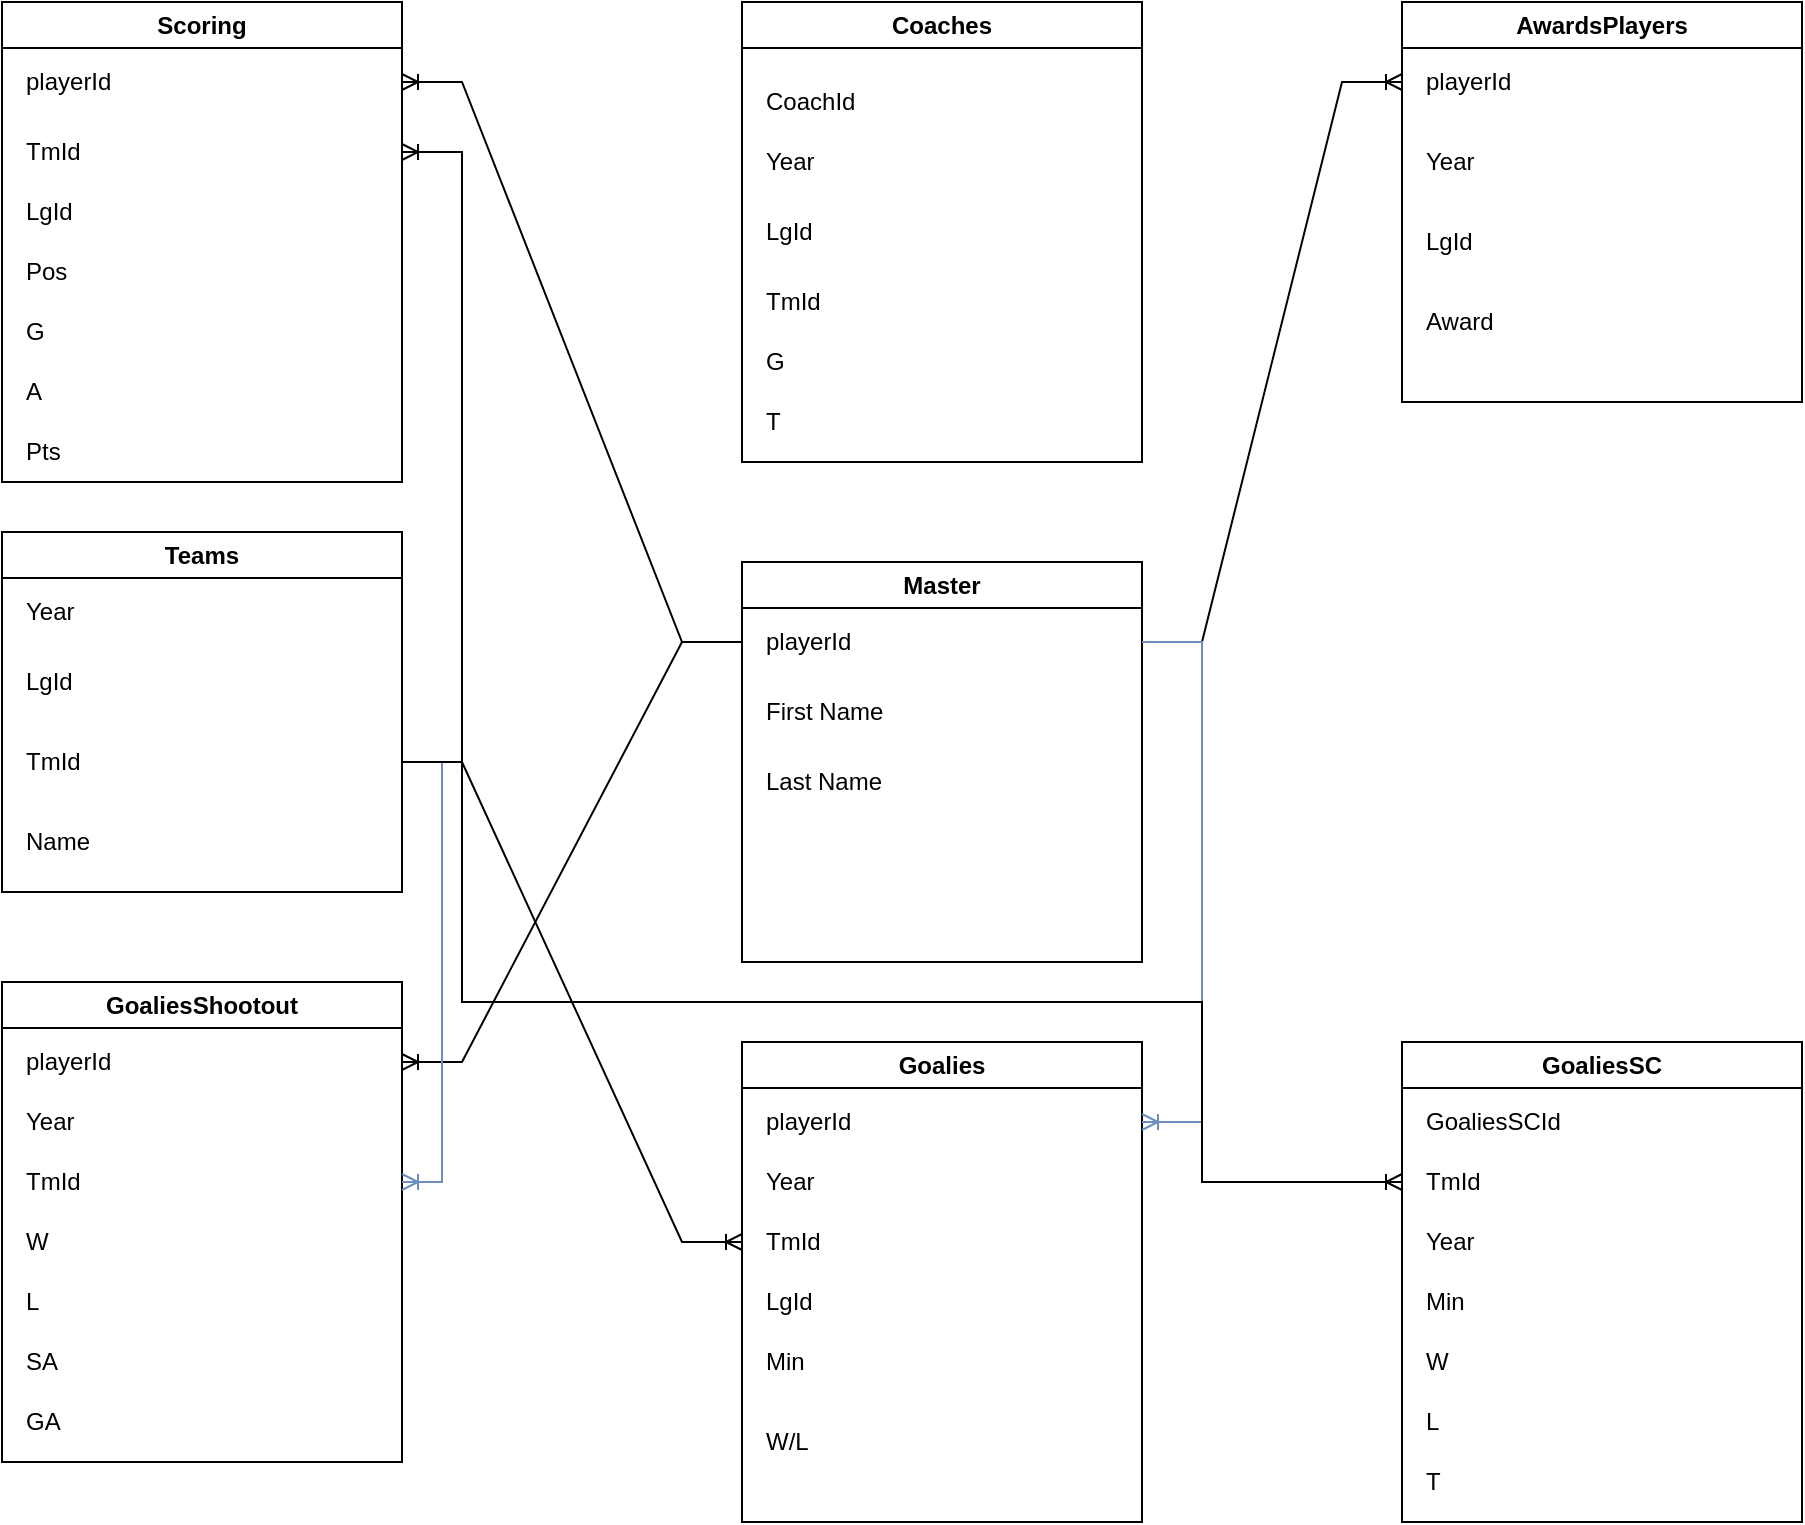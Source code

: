 <mxfile version="20.7.4" type="github">
  <diagram name="Page-1" id="9f46799a-70d6-7492-0946-bef42562c5a5">
    <mxGraphModel dx="1193" dy="659" grid="1" gridSize="10" guides="1" tooltips="1" connect="1" arrows="1" fold="1" page="1" pageScale="1" pageWidth="1100" pageHeight="850" background="none" math="0" shadow="0">
      <root>
        <mxCell id="0" />
        <mxCell id="1" parent="0" />
        <mxCell id="FBrM-DPrrFomyVaTWnfu-20" value="Scoring" style="swimlane;whiteSpace=wrap;html=1;" parent="1" vertex="1">
          <mxGeometry x="80" y="70" width="200" height="240" as="geometry" />
        </mxCell>
        <mxCell id="FBrM-DPrrFomyVaTWnfu-21" value="playerId" style="text;html=1;strokeColor=none;fillColor=none;align=left;verticalAlign=middle;whiteSpace=wrap;rounded=0;spacingLeft=10;" parent="FBrM-DPrrFomyVaTWnfu-20" vertex="1">
          <mxGeometry y="20" width="200" height="40" as="geometry" />
        </mxCell>
        <mxCell id="FBrM-DPrrFomyVaTWnfu-22" value="TmId" style="text;html=1;strokeColor=none;fillColor=none;align=left;verticalAlign=middle;whiteSpace=wrap;rounded=0;spacingLeft=10;" parent="FBrM-DPrrFomyVaTWnfu-20" vertex="1">
          <mxGeometry y="60" width="200" height="30" as="geometry" />
        </mxCell>
        <mxCell id="FBrM-DPrrFomyVaTWnfu-23" value="LgId" style="text;html=1;strokeColor=none;fillColor=none;align=left;verticalAlign=middle;whiteSpace=wrap;rounded=0;spacingLeft=10;" parent="FBrM-DPrrFomyVaTWnfu-20" vertex="1">
          <mxGeometry y="90" width="200" height="30" as="geometry" />
        </mxCell>
        <mxCell id="FBrM-DPrrFomyVaTWnfu-24" value="Pos&lt;span style=&quot;color: rgba(0, 0, 0, 0); font-family: monospace; font-size: 0px;&quot;&gt;%3CmxGraphModel%3E%3Croot%3E%3CmxCell%20id%3D%220%22%2F%3E%3CmxCell%20id%3D%221%22%20parent%3D%220%22%2F%3E%3CmxCell%20id%3D%222%22%20value%3D%22LgId%22%20style%3D%22text%3Bhtml%3D1%3BstrokeColor%3Dnone%3BfillColor%3Dnone%3Balign%3Dleft%3BverticalAlign%3Dmiddle%3BwhiteSpace%3Dwrap%3Brounded%3D0%3BspacingLeft%3D10%3B%22%20vertex%3D%221%22%20parent%3D%221%22%3E%3CmxGeometry%20x%3D%2280%22%20y%3D%22160%22%20width%3D%22200%22%20height%3D%2230%22%20as%3D%22geometry%22%2F%3E%3C%2FmxCell%3E%3C%2Froot%3E%3C%2FmxGraphModel%3E&lt;/span&gt;" style="text;html=1;strokeColor=none;fillColor=none;align=left;verticalAlign=middle;whiteSpace=wrap;rounded=0;spacingLeft=10;" parent="FBrM-DPrrFomyVaTWnfu-20" vertex="1">
          <mxGeometry y="120" width="200" height="30" as="geometry" />
        </mxCell>
        <mxCell id="FBrM-DPrrFomyVaTWnfu-25" value="G" style="text;html=1;strokeColor=none;fillColor=none;align=left;verticalAlign=middle;whiteSpace=wrap;rounded=0;spacingLeft=10;" parent="FBrM-DPrrFomyVaTWnfu-20" vertex="1">
          <mxGeometry y="150" width="200" height="30" as="geometry" />
        </mxCell>
        <mxCell id="FBrM-DPrrFomyVaTWnfu-26" value="A" style="text;html=1;strokeColor=none;fillColor=none;align=left;verticalAlign=middle;whiteSpace=wrap;rounded=0;spacingLeft=10;" parent="FBrM-DPrrFomyVaTWnfu-20" vertex="1">
          <mxGeometry y="180" width="200" height="30" as="geometry" />
        </mxCell>
        <mxCell id="FBrM-DPrrFomyVaTWnfu-27" value="Pts" style="text;html=1;strokeColor=none;fillColor=none;align=left;verticalAlign=middle;whiteSpace=wrap;rounded=0;spacingLeft=10;" parent="FBrM-DPrrFomyVaTWnfu-20" vertex="1">
          <mxGeometry y="210" width="200" height="30" as="geometry" />
        </mxCell>
        <mxCell id="FBrM-DPrrFomyVaTWnfu-28" value="" style="edgeStyle=entityRelationEdgeStyle;fontSize=12;html=1;endArrow=ERoneToMany;rounded=0;entryX=1;entryY=0.5;entryDx=0;entryDy=0;exitX=1;exitY=0.5;exitDx=0;exitDy=0;" parent="1" source="FBrM-DPrrFomyVaTWnfu-32" target="FBrM-DPrrFomyVaTWnfu-22" edge="1">
          <mxGeometry width="100" height="100" relative="1" as="geometry">
            <mxPoint x="280" y="480" as="sourcePoint" />
            <mxPoint x="100" y="340" as="targetPoint" />
          </mxGeometry>
        </mxCell>
        <mxCell id="FBrM-DPrrFomyVaTWnfu-29" value="Teams" style="swimlane;whiteSpace=wrap;html=1;" parent="1" vertex="1">
          <mxGeometry x="80" y="335" width="200" height="180" as="geometry">
            <mxRectangle x="80" y="370" width="80" height="30" as="alternateBounds" />
          </mxGeometry>
        </mxCell>
        <mxCell id="FBrM-DPrrFomyVaTWnfu-30" value="Year" style="text;html=1;strokeColor=none;fillColor=none;align=left;verticalAlign=middle;whiteSpace=wrap;rounded=0;spacingLeft=10;" parent="FBrM-DPrrFomyVaTWnfu-29" vertex="1">
          <mxGeometry y="20" width="200" height="40" as="geometry" />
        </mxCell>
        <mxCell id="FBrM-DPrrFomyVaTWnfu-31" value="LgId" style="text;html=1;strokeColor=none;fillColor=none;align=left;verticalAlign=middle;whiteSpace=wrap;rounded=0;spacingLeft=10;" parent="FBrM-DPrrFomyVaTWnfu-29" vertex="1">
          <mxGeometry y="55" width="200" height="40" as="geometry" />
        </mxCell>
        <mxCell id="FBrM-DPrrFomyVaTWnfu-32" value="TmId" style="text;html=1;strokeColor=none;fillColor=none;align=left;verticalAlign=middle;whiteSpace=wrap;rounded=0;spacingLeft=10;" parent="FBrM-DPrrFomyVaTWnfu-29" vertex="1">
          <mxGeometry y="95" width="200" height="40" as="geometry" />
        </mxCell>
        <mxCell id="FBrM-DPrrFomyVaTWnfu-33" value="Name" style="text;html=1;strokeColor=none;fillColor=none;align=left;verticalAlign=middle;whiteSpace=wrap;rounded=0;spacingLeft=10;" parent="FBrM-DPrrFomyVaTWnfu-29" vertex="1">
          <mxGeometry y="135" width="200" height="40" as="geometry" />
        </mxCell>
        <mxCell id="FBrM-DPrrFomyVaTWnfu-34" value="Master" style="swimlane;whiteSpace=wrap;html=1;" parent="1" vertex="1">
          <mxGeometry x="450" y="350" width="200" height="200" as="geometry" />
        </mxCell>
        <mxCell id="FBrM-DPrrFomyVaTWnfu-35" value="playerId" style="text;html=1;strokeColor=none;fillColor=none;align=left;verticalAlign=middle;whiteSpace=wrap;rounded=0;spacingLeft=10;" parent="FBrM-DPrrFomyVaTWnfu-34" vertex="1">
          <mxGeometry y="20" width="200" height="40" as="geometry" />
        </mxCell>
        <mxCell id="FBrM-DPrrFomyVaTWnfu-36" value="First Name" style="text;html=1;strokeColor=none;fillColor=none;align=left;verticalAlign=middle;whiteSpace=wrap;rounded=0;spacingLeft=10;" parent="FBrM-DPrrFomyVaTWnfu-34" vertex="1">
          <mxGeometry y="55" width="200" height="40" as="geometry" />
        </mxCell>
        <mxCell id="FBrM-DPrrFomyVaTWnfu-37" value="Last Name" style="text;html=1;strokeColor=none;fillColor=none;align=left;verticalAlign=middle;whiteSpace=wrap;rounded=0;spacingLeft=10;" parent="FBrM-DPrrFomyVaTWnfu-34" vertex="1">
          <mxGeometry y="90" width="200" height="40" as="geometry" />
        </mxCell>
        <mxCell id="FBrM-DPrrFomyVaTWnfu-38" value="" style="edgeStyle=entityRelationEdgeStyle;fontSize=12;html=1;endArrow=ERoneToMany;rounded=0;entryX=1;entryY=0.5;entryDx=0;entryDy=0;exitX=0;exitY=0.5;exitDx=0;exitDy=0;" parent="1" source="FBrM-DPrrFomyVaTWnfu-35" target="FBrM-DPrrFomyVaTWnfu-21" edge="1">
          <mxGeometry width="100" height="100" relative="1" as="geometry">
            <mxPoint x="370" y="120" as="sourcePoint" />
            <mxPoint x="410" y="-10" as="targetPoint" />
          </mxGeometry>
        </mxCell>
        <mxCell id="FBrM-DPrrFomyVaTWnfu-39" value="AwardsPlayers" style="swimlane;whiteSpace=wrap;html=1;" parent="1" vertex="1">
          <mxGeometry x="780" y="70" width="200" height="200" as="geometry" />
        </mxCell>
        <mxCell id="FBrM-DPrrFomyVaTWnfu-40" value="Year" style="text;html=1;strokeColor=none;fillColor=none;align=left;verticalAlign=middle;whiteSpace=wrap;rounded=0;spacingLeft=10;" parent="FBrM-DPrrFomyVaTWnfu-39" vertex="1">
          <mxGeometry y="60" width="200" height="40" as="geometry" />
        </mxCell>
        <mxCell id="FBrM-DPrrFomyVaTWnfu-41" value="LgId" style="text;html=1;strokeColor=none;fillColor=none;align=left;verticalAlign=middle;whiteSpace=wrap;rounded=0;spacingLeft=10;" parent="FBrM-DPrrFomyVaTWnfu-39" vertex="1">
          <mxGeometry y="100" width="200" height="40" as="geometry" />
        </mxCell>
        <mxCell id="FBrM-DPrrFomyVaTWnfu-42" value="Award" style="text;html=1;strokeColor=none;fillColor=none;align=left;verticalAlign=middle;whiteSpace=wrap;rounded=0;spacingLeft=10;" parent="FBrM-DPrrFomyVaTWnfu-39" vertex="1">
          <mxGeometry y="140" width="200" height="40" as="geometry" />
        </mxCell>
        <mxCell id="FBrM-DPrrFomyVaTWnfu-43" value="playerId" style="text;html=1;strokeColor=none;fillColor=none;align=left;verticalAlign=middle;whiteSpace=wrap;rounded=0;spacingLeft=10;" parent="FBrM-DPrrFomyVaTWnfu-39" vertex="1">
          <mxGeometry y="20" width="200" height="40" as="geometry" />
        </mxCell>
        <mxCell id="FBrM-DPrrFomyVaTWnfu-44" value="" style="edgeStyle=entityRelationEdgeStyle;fontSize=12;html=1;endArrow=ERoneToMany;rounded=0;entryX=0;entryY=0.5;entryDx=0;entryDy=0;exitX=1;exitY=0.5;exitDx=0;exitDy=0;" parent="1" source="FBrM-DPrrFomyVaTWnfu-35" target="FBrM-DPrrFomyVaTWnfu-43" edge="1">
          <mxGeometry x="0.881" width="100" height="100" relative="1" as="geometry">
            <mxPoint x="620" y="280" as="sourcePoint" />
            <mxPoint x="720" y="180" as="targetPoint" />
            <mxPoint as="offset" />
          </mxGeometry>
        </mxCell>
        <mxCell id="FBrM-DPrrFomyVaTWnfu-45" value="Goalies" style="swimlane;whiteSpace=wrap;html=1;" parent="1" vertex="1">
          <mxGeometry x="450" y="590" width="200" height="240" as="geometry" />
        </mxCell>
        <mxCell id="FBrM-DPrrFomyVaTWnfu-46" value="playerId" style="text;html=1;strokeColor=none;fillColor=none;align=left;verticalAlign=middle;whiteSpace=wrap;rounded=0;spacingLeft=10;" parent="FBrM-DPrrFomyVaTWnfu-45" vertex="1">
          <mxGeometry y="20" width="200" height="40" as="geometry" />
        </mxCell>
        <mxCell id="FBrM-DPrrFomyVaTWnfu-47" value="Year" style="text;html=1;strokeColor=none;fillColor=none;align=left;verticalAlign=middle;whiteSpace=wrap;rounded=0;spacingLeft=10;" parent="FBrM-DPrrFomyVaTWnfu-45" vertex="1">
          <mxGeometry y="50" width="200" height="40" as="geometry" />
        </mxCell>
        <mxCell id="FBrM-DPrrFomyVaTWnfu-48" value="TmId" style="text;html=1;strokeColor=none;fillColor=none;align=left;verticalAlign=middle;whiteSpace=wrap;rounded=0;spacingLeft=10;" parent="FBrM-DPrrFomyVaTWnfu-45" vertex="1">
          <mxGeometry y="80" width="200" height="40" as="geometry" />
        </mxCell>
        <mxCell id="FBrM-DPrrFomyVaTWnfu-49" value="LgId" style="text;html=1;strokeColor=none;fillColor=none;align=left;verticalAlign=middle;whiteSpace=wrap;rounded=0;spacingLeft=10;" parent="FBrM-DPrrFomyVaTWnfu-45" vertex="1">
          <mxGeometry y="110" width="200" height="40" as="geometry" />
        </mxCell>
        <mxCell id="FBrM-DPrrFomyVaTWnfu-50" value="Min" style="text;html=1;strokeColor=none;fillColor=none;align=left;verticalAlign=middle;whiteSpace=wrap;rounded=0;spacingLeft=10;" parent="FBrM-DPrrFomyVaTWnfu-45" vertex="1">
          <mxGeometry y="140" width="200" height="40" as="geometry" />
        </mxCell>
        <mxCell id="FBrM-DPrrFomyVaTWnfu-51" value="W/L" style="text;html=1;strokeColor=none;fillColor=none;align=left;verticalAlign=middle;whiteSpace=wrap;rounded=0;spacingLeft=10;" parent="FBrM-DPrrFomyVaTWnfu-45" vertex="1">
          <mxGeometry y="180" width="200" height="40" as="geometry" />
        </mxCell>
        <mxCell id="FBrM-DPrrFomyVaTWnfu-52" value="" style="edgeStyle=entityRelationEdgeStyle;fontSize=12;html=1;endArrow=ERoneToMany;rounded=0;entryX=0;entryY=0.5;entryDx=0;entryDy=0;exitX=1;exitY=0.5;exitDx=0;exitDy=0;" parent="1" source="FBrM-DPrrFomyVaTWnfu-32" target="FBrM-DPrrFomyVaTWnfu-48" edge="1">
          <mxGeometry x="-1" y="-199" width="100" height="100" relative="1" as="geometry">
            <mxPoint x="520" y="590" as="sourcePoint" />
            <mxPoint x="620" y="490" as="targetPoint" />
            <mxPoint x="-190" y="-139" as="offset" />
          </mxGeometry>
        </mxCell>
        <mxCell id="FBrM-DPrrFomyVaTWnfu-53" value="" style="edgeStyle=orthogonalEdgeStyle;fontSize=12;html=1;endArrow=ERoneToMany;rounded=0;bendable=1;movable=1;fillColor=#dae8fc;strokeColor=#6c8ebf;exitX=1;exitY=0.5;exitDx=0;exitDy=0;entryX=1;entryY=0.5;entryDx=0;entryDy=0;" parent="1" source="FBrM-DPrrFomyVaTWnfu-35" target="FBrM-DPrrFomyVaTWnfu-46" edge="1">
          <mxGeometry x="-1" y="-110" width="100" height="100" relative="1" as="geometry">
            <mxPoint x="680" y="425" as="sourcePoint" />
            <mxPoint x="680" y="665" as="targetPoint" />
            <Array as="points">
              <mxPoint x="680" y="390" />
              <mxPoint x="680" y="630" />
            </Array>
            <mxPoint x="-110" y="-100" as="offset" />
          </mxGeometry>
        </mxCell>
        <mxCell id="aWgrmvi0tC9B05aP7XfA-1" value="GoaliesShootout" style="swimlane;whiteSpace=wrap;html=1;" parent="1" vertex="1">
          <mxGeometry x="80" y="560" width="200" height="240" as="geometry" />
        </mxCell>
        <mxCell id="aWgrmvi0tC9B05aP7XfA-2" value="playerId" style="text;html=1;strokeColor=none;fillColor=none;align=left;verticalAlign=middle;whiteSpace=wrap;rounded=0;spacingLeft=10;" parent="aWgrmvi0tC9B05aP7XfA-1" vertex="1">
          <mxGeometry y="20" width="200" height="40" as="geometry" />
        </mxCell>
        <mxCell id="aWgrmvi0tC9B05aP7XfA-3" value="Year" style="text;html=1;strokeColor=none;fillColor=none;align=left;verticalAlign=middle;whiteSpace=wrap;rounded=0;spacingLeft=10;" parent="aWgrmvi0tC9B05aP7XfA-1" vertex="1">
          <mxGeometry y="50" width="200" height="40" as="geometry" />
        </mxCell>
        <mxCell id="aWgrmvi0tC9B05aP7XfA-4" value="TmId" style="text;html=1;strokeColor=none;fillColor=none;align=left;verticalAlign=middle;whiteSpace=wrap;rounded=0;spacingLeft=10;" parent="aWgrmvi0tC9B05aP7XfA-1" vertex="1">
          <mxGeometry y="80" width="200" height="40" as="geometry" />
        </mxCell>
        <mxCell id="aWgrmvi0tC9B05aP7XfA-5" value="W" style="text;html=1;strokeColor=none;fillColor=none;align=left;verticalAlign=middle;whiteSpace=wrap;rounded=0;spacingLeft=10;" parent="aWgrmvi0tC9B05aP7XfA-1" vertex="1">
          <mxGeometry y="110" width="200" height="40" as="geometry" />
        </mxCell>
        <mxCell id="aWgrmvi0tC9B05aP7XfA-6" value="L" style="text;html=1;strokeColor=none;fillColor=none;align=left;verticalAlign=middle;whiteSpace=wrap;rounded=0;spacingLeft=10;" parent="aWgrmvi0tC9B05aP7XfA-1" vertex="1">
          <mxGeometry y="140" width="200" height="40" as="geometry" />
        </mxCell>
        <mxCell id="aWgrmvi0tC9B05aP7XfA-7" value="SA" style="text;html=1;strokeColor=none;fillColor=none;align=left;verticalAlign=middle;whiteSpace=wrap;rounded=0;spacingLeft=10;" parent="aWgrmvi0tC9B05aP7XfA-1" vertex="1">
          <mxGeometry y="170" width="200" height="40" as="geometry" />
        </mxCell>
        <mxCell id="aWgrmvi0tC9B05aP7XfA-8" value="GA" style="text;html=1;strokeColor=none;fillColor=none;align=left;verticalAlign=middle;whiteSpace=wrap;rounded=0;spacingLeft=10;" parent="aWgrmvi0tC9B05aP7XfA-1" vertex="1">
          <mxGeometry y="200" width="200" height="40" as="geometry" />
        </mxCell>
        <mxCell id="aWgrmvi0tC9B05aP7XfA-10" value="" style="edgeStyle=entityRelationEdgeStyle;fontSize=12;html=1;endArrow=ERoneToMany;rounded=0;entryX=1;entryY=0.5;entryDx=0;entryDy=0;exitX=0;exitY=0.5;exitDx=0;exitDy=0;" parent="1" source="FBrM-DPrrFomyVaTWnfu-35" target="aWgrmvi0tC9B05aP7XfA-2" edge="1">
          <mxGeometry x="-1" width="100" height="100" relative="1" as="geometry">
            <mxPoint x="330" y="600" as="sourcePoint" />
            <mxPoint x="430" y="500" as="targetPoint" />
            <mxPoint as="offset" />
          </mxGeometry>
        </mxCell>
        <mxCell id="aWgrmvi0tC9B05aP7XfA-11" value="" style="edgeStyle=orthogonalEdgeStyle;fontSize=12;html=1;endArrow=ERoneToMany;rounded=0;entryX=1;entryY=0.5;entryDx=0;entryDy=0;fillColor=#dae8fc;strokeColor=#6c8ebf;" parent="1" target="aWgrmvi0tC9B05aP7XfA-4" edge="1">
          <mxGeometry width="100" height="100" relative="1" as="geometry">
            <mxPoint x="290" y="450" as="sourcePoint" />
            <mxPoint x="440" y="490" as="targetPoint" />
            <Array as="points">
              <mxPoint x="300" y="450" />
              <mxPoint x="300" y="660" />
            </Array>
          </mxGeometry>
        </mxCell>
        <mxCell id="pewH3cqpHoCs7dBxOEfH-1" value="GoaliesSC" style="swimlane;whiteSpace=wrap;html=1;" vertex="1" parent="1">
          <mxGeometry x="780" y="590" width="200" height="240" as="geometry" />
        </mxCell>
        <mxCell id="pewH3cqpHoCs7dBxOEfH-5" value="Year" style="text;html=1;strokeColor=none;fillColor=none;align=left;verticalAlign=middle;whiteSpace=wrap;rounded=0;spacingLeft=10;" vertex="1" parent="pewH3cqpHoCs7dBxOEfH-1">
          <mxGeometry y="80" width="200" height="40" as="geometry" />
        </mxCell>
        <mxCell id="pewH3cqpHoCs7dBxOEfH-6" value="Min" style="text;html=1;strokeColor=none;fillColor=none;align=left;verticalAlign=middle;whiteSpace=wrap;rounded=0;spacingLeft=10;" vertex="1" parent="pewH3cqpHoCs7dBxOEfH-1">
          <mxGeometry y="110" width="200" height="40" as="geometry" />
        </mxCell>
        <mxCell id="pewH3cqpHoCs7dBxOEfH-7" value="W" style="text;html=1;strokeColor=none;fillColor=none;align=left;verticalAlign=middle;whiteSpace=wrap;rounded=0;spacingLeft=10;" vertex="1" parent="pewH3cqpHoCs7dBxOEfH-1">
          <mxGeometry y="140" width="200" height="40" as="geometry" />
        </mxCell>
        <mxCell id="pewH3cqpHoCs7dBxOEfH-8" value="L" style="text;html=1;strokeColor=none;fillColor=none;align=left;verticalAlign=middle;whiteSpace=wrap;rounded=0;spacingLeft=10;" vertex="1" parent="pewH3cqpHoCs7dBxOEfH-1">
          <mxGeometry y="170" width="200" height="40" as="geometry" />
        </mxCell>
        <mxCell id="pewH3cqpHoCs7dBxOEfH-9" value="T" style="text;html=1;strokeColor=none;fillColor=none;align=left;verticalAlign=middle;whiteSpace=wrap;rounded=0;spacingLeft=10;" vertex="1" parent="pewH3cqpHoCs7dBxOEfH-1">
          <mxGeometry y="200" width="200" height="40" as="geometry" />
        </mxCell>
        <mxCell id="pewH3cqpHoCs7dBxOEfH-10" value="TmId" style="text;html=1;strokeColor=none;fillColor=none;align=left;verticalAlign=middle;whiteSpace=wrap;rounded=0;spacingLeft=10;" vertex="1" parent="pewH3cqpHoCs7dBxOEfH-1">
          <mxGeometry y="50" width="200" height="40" as="geometry" />
        </mxCell>
        <mxCell id="pewH3cqpHoCs7dBxOEfH-11" value="GoaliesSCId" style="text;html=1;strokeColor=none;fillColor=none;align=left;verticalAlign=middle;whiteSpace=wrap;rounded=0;spacingLeft=10;" vertex="1" parent="pewH3cqpHoCs7dBxOEfH-1">
          <mxGeometry y="20" width="200" height="40" as="geometry" />
        </mxCell>
        <mxCell id="pewH3cqpHoCs7dBxOEfH-12" value="" style="edgeStyle=orthogonalEdgeStyle;fontSize=12;html=1;endArrow=ERoneToMany;rounded=0;exitX=1;exitY=0.5;exitDx=0;exitDy=0;entryX=0;entryY=0.5;entryDx=0;entryDy=0;" edge="1" parent="1" source="FBrM-DPrrFomyVaTWnfu-32" target="pewH3cqpHoCs7dBxOEfH-10">
          <mxGeometry width="100" height="100" relative="1" as="geometry">
            <mxPoint x="660" y="630" as="sourcePoint" />
            <mxPoint x="730" y="520" as="targetPoint" />
            <Array as="points">
              <mxPoint x="310" y="450" />
              <mxPoint x="310" y="570" />
              <mxPoint x="680" y="570" />
              <mxPoint x="680" y="660" />
            </Array>
          </mxGeometry>
        </mxCell>
        <mxCell id="pewH3cqpHoCs7dBxOEfH-13" value="Coaches" style="swimlane;whiteSpace=wrap;html=1;" vertex="1" parent="1">
          <mxGeometry x="450" y="70" width="200" height="230" as="geometry" />
        </mxCell>
        <mxCell id="pewH3cqpHoCs7dBxOEfH-14" value="Year" style="text;html=1;strokeColor=none;fillColor=none;align=left;verticalAlign=middle;whiteSpace=wrap;rounded=0;spacingLeft=10;" vertex="1" parent="pewH3cqpHoCs7dBxOEfH-13">
          <mxGeometry y="60" width="200" height="40" as="geometry" />
        </mxCell>
        <mxCell id="pewH3cqpHoCs7dBxOEfH-15" value="LgId" style="text;html=1;strokeColor=none;fillColor=none;align=left;verticalAlign=middle;whiteSpace=wrap;rounded=0;spacingLeft=10;" vertex="1" parent="pewH3cqpHoCs7dBxOEfH-13">
          <mxGeometry y="95" width="200" height="40" as="geometry" />
        </mxCell>
        <mxCell id="pewH3cqpHoCs7dBxOEfH-16" value="TmId" style="text;html=1;strokeColor=none;fillColor=none;align=left;verticalAlign=middle;whiteSpace=wrap;rounded=0;spacingLeft=10;" vertex="1" parent="pewH3cqpHoCs7dBxOEfH-13">
          <mxGeometry y="130" width="200" height="40" as="geometry" />
        </mxCell>
        <mxCell id="pewH3cqpHoCs7dBxOEfH-17" value="G" style="text;html=1;strokeColor=none;fillColor=none;align=left;verticalAlign=middle;whiteSpace=wrap;rounded=0;spacingLeft=10;" vertex="1" parent="pewH3cqpHoCs7dBxOEfH-13">
          <mxGeometry y="160" width="200" height="40" as="geometry" />
        </mxCell>
        <mxCell id="pewH3cqpHoCs7dBxOEfH-18" value="T" style="text;html=1;strokeColor=none;fillColor=none;align=left;verticalAlign=middle;whiteSpace=wrap;rounded=0;spacingLeft=10;" vertex="1" parent="pewH3cqpHoCs7dBxOEfH-13">
          <mxGeometry y="190" width="200" height="40" as="geometry" />
        </mxCell>
        <mxCell id="pewH3cqpHoCs7dBxOEfH-19" value="CoachId" style="text;html=1;strokeColor=none;fillColor=none;align=left;verticalAlign=middle;whiteSpace=wrap;rounded=0;spacingLeft=10;" vertex="1" parent="pewH3cqpHoCs7dBxOEfH-13">
          <mxGeometry y="30" width="200" height="40" as="geometry" />
        </mxCell>
      </root>
    </mxGraphModel>
  </diagram>
</mxfile>
